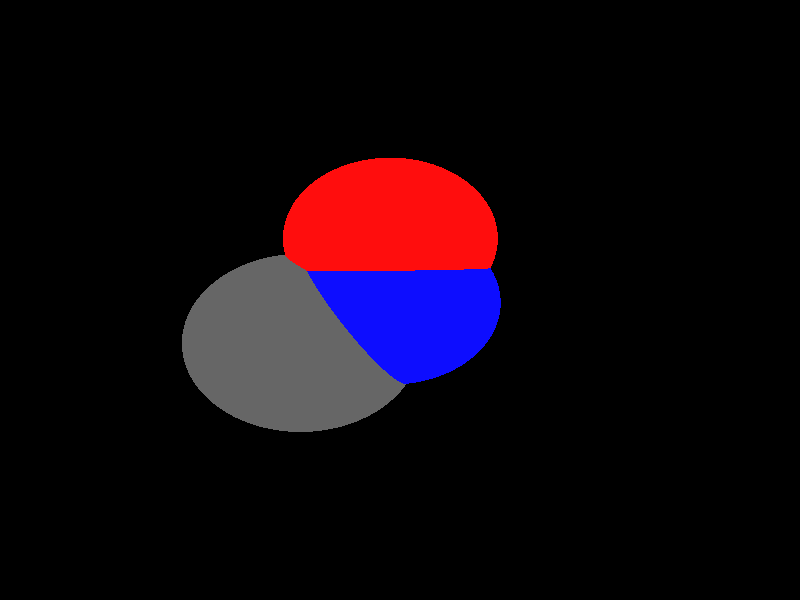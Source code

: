 global_settings {
	ambient_light rgb <0.200000002980232, 0.200000002980232, 0.200000002980232>
	max_trace_level 15
}

background { color rgb <0,0,0> }

camera {
	perspective
	location <1.73918431742657, -0.999098612106201, 15.5968933173207>
	angle 40
	up <0.815341274400585, 0.575806188453259, -0.0605461774000723>
	right <0.571066151359117, -0.817018191734501, -0.079779227539327> * 1
	direction <-0.0954047013030085, 0.0304714245452435, -0.994972077626034> }

light_source {
	<14.0620060910352, -3.51891416472947, 11.1290088584221>
	color rgb <1, 1, 1>
	fade_distance 25.0437217681398
	fade_power 0
	spotlight
	area_light <20, 0, 0>, <0, 0, 20>, 20, 20
	circular
	orient
	point_at <-14.0620060910352, 3.51891416472947, -11.1290088584221>
}

light_source {
	<0.828741879769709, 13.4223655064765, -5.96096900521471>
	color rgb <0.300000011920929, 0.300000011920929, 0.300000011920929> shadowless
	fade_distance 25.0437217681398
	fade_power 0
	parallel
	point_at <-0.828741879769709, -13.4223655064765, 5.96096900521471>
}

#default {
	finish {ambient 0.5 diffuse 1 specular 0.2 roughness .01 metallic 1}
}

union {
cylinder {
	<0.133, -0.453, -0.001>, 	<-0.541694766335912, -0.148552579964872, -0.000508955774136891>, 0.075
	pigment { rgbt <0.0500000007450581, 0.0500000007450581, 1, 0> }
}
cylinder {
	<-0.541694766335912, -0.148552579964872, -0.000508955774136891>, 	<-1.241, 0.167, 0>, 0.075
	pigment { rgbt <0.400000005960464, 0.400000005960464, 0.400000005960464, 0> }
}
cylinder {
	<0.0673025038671076, -0.36167601945479, -0.00086007413871055>, 	<0.568261394371942, -0.00129232781610795, -0.000348891597379087>, 0.075
	pigment { rgbt <0.0500000007450581, 0.0500000007450581, 1, 0> }
}
cylinder {
	<0.198697496132892, -0.54432398054521, -0.00113992586128944>, 	<0.699656386637727, -0.183940288906528, -0.000628743319957972>, 0.075
	pigment { rgbt <0.0500000007450581, 0.0500000007450581, 1, 0> }
}
cylinder {
	<0.568261394371942, -0.00129232781610797, -0.000348891597379087>, 	<1.04730250386711, 0.34332398054521, 0.00013992586128945>, 0.075
	pigment { rgbt <1, 0.0500000007450581, 0.0500000007450581, 0> }
}
cylinder {
	<0.699656386637727, -0.183940288906528, -0.000628743319957972>, 	<1.17869749613289, 0.16067601945479, -0.000139925861289436>, 0.075
	pigment { rgbt <1, 0.0500000007450581, 0.0500000007450581, 0> }
}
sphere {
	<0.133, -0.453, -0.001>, 0.3834
	pigment { rgbt <0.0500000007450581, 0.0500000007450581, 1,0> }
}
sphere {
	<-1.241, 0.167, 0>, 0.4104
	pigment { rgbt <0.400000005960464, 0.400000005960464, 0.400000005960464,0> }
}
sphere {
	<1.113, 0.252, 0>, 0.3564
	pigment { rgbt <1, 0.0500000007450581, 0.0500000007450581,0> }
}
}
merge {
}
union {
}
merge {
sphere {
	<0.133, -0.453, -0.001>, 1.549845
	pigment { rgbt <0, 0, 0,0> }
}
sphere {
	<-1.241, 0.167, 0>, 1.69983
	pigment { rgbt <0, 0, 0,0> }
}
sphere {
	<1.113, 0.252, 0>, 1.519848
	pigment { rgbt <0, 0, 0,0> }
}
sphere {
	<0.133, -0.453, -0.001>, 1.55
	pigment { rgbt <0.0500000007450581, 0.0500000007450581, 1,0.350000023841858> }
}
sphere {
	<-1.241, 0.167, 0>, 1.7
	pigment { rgbt <0.400000005960464, 0.400000005960464, 0.400000005960464,0.350000023841858> }
}
sphere {
	<1.113, 0.252, 0>, 1.52
	pigment { rgbt <1, 0.0500000007450581, 0.0500000007450581,0.350000023841858> }
}
}
